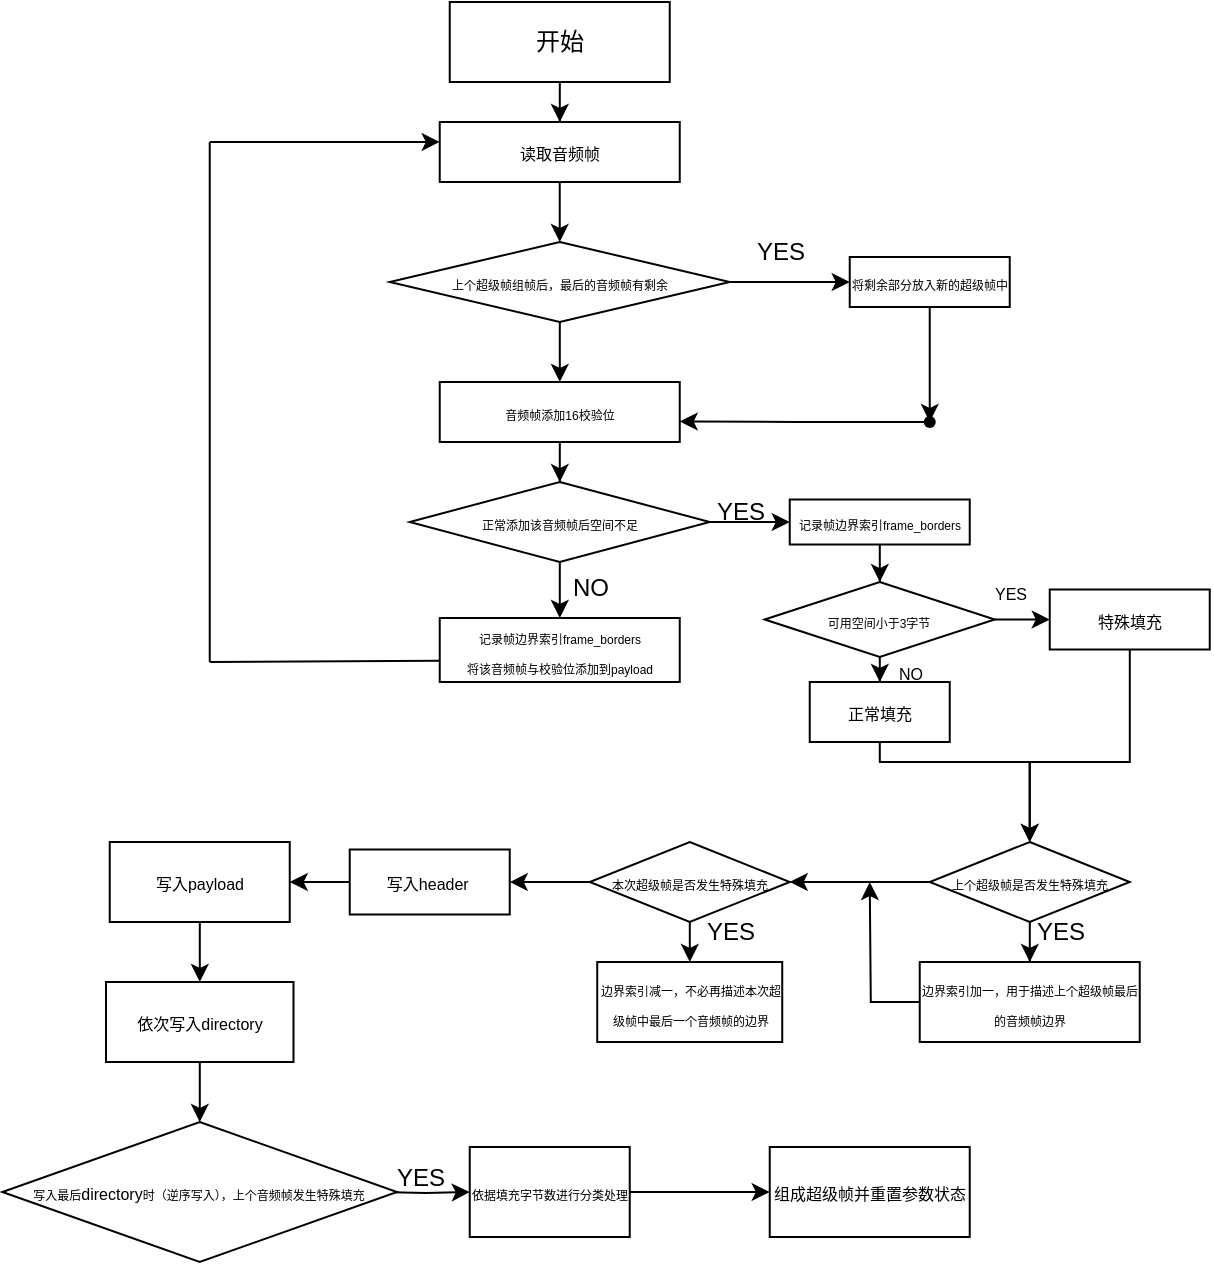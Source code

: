 <mxfile version="26.2.3">
  <diagram name="第 1 页" id="n6e04V7jjncT3Dm4Qbx1">
    <mxGraphModel dx="476" dy="1411" grid="1" gridSize="10" guides="1" tooltips="1" connect="1" arrows="1" fold="1" page="1" pageScale="1" pageWidth="827" pageHeight="1169" math="0" shadow="0">
      <root>
        <mxCell id="0" />
        <mxCell id="1" parent="0" />
        <mxCell id="FQrFjegRPgmL6ipm70EM-15" value="" style="edgeStyle=orthogonalEdgeStyle;rounded=0;orthogonalLoop=1;jettySize=auto;html=1;" parent="1" source="H_5QPLYrO2WsYd4f-BC5-1" target="FQrFjegRPgmL6ipm70EM-16" edge="1">
          <mxGeometry relative="1" as="geometry">
            <mxPoint x="364.87" y="-1010" as="targetPoint" />
          </mxGeometry>
        </mxCell>
        <mxCell id="H_5QPLYrO2WsYd4f-BC5-1" value="开始" style="rounded=0;whiteSpace=wrap;html=1;" parent="1" vertex="1">
          <mxGeometry x="309.87" y="-1090" width="110" height="40" as="geometry" />
        </mxCell>
        <mxCell id="H_5QPLYrO2WsYd4f-BC5-11" value="" style="edgeStyle=orthogonalEdgeStyle;rounded=0;orthogonalLoop=1;jettySize=auto;html=1;" parent="1" source="H_5QPLYrO2WsYd4f-BC5-8" target="H_5QPLYrO2WsYd4f-BC5-10" edge="1">
          <mxGeometry relative="1" as="geometry" />
        </mxCell>
        <mxCell id="H_5QPLYrO2WsYd4f-BC5-14" value="" style="edgeStyle=orthogonalEdgeStyle;rounded=0;orthogonalLoop=1;jettySize=auto;html=1;" parent="1" source="H_5QPLYrO2WsYd4f-BC5-8" target="H_5QPLYrO2WsYd4f-BC5-13" edge="1">
          <mxGeometry relative="1" as="geometry" />
        </mxCell>
        <mxCell id="H_5QPLYrO2WsYd4f-BC5-8" value="&lt;font style=&quot;font-size: 6px;&quot;&gt;上个超级帧组帧后，最后的音频帧有剩余&lt;/font&gt;" style="rhombus;whiteSpace=wrap;html=1;rounded=0;" parent="1" vertex="1">
          <mxGeometry x="279.87" y="-970" width="170" height="40" as="geometry" />
        </mxCell>
        <mxCell id="H_5QPLYrO2WsYd4f-BC5-16" value="" style="edgeStyle=orthogonalEdgeStyle;rounded=0;orthogonalLoop=1;jettySize=auto;html=1;" parent="1" source="H_5QPLYrO2WsYd4f-BC5-10" target="H_5QPLYrO2WsYd4f-BC5-15" edge="1">
          <mxGeometry relative="1" as="geometry" />
        </mxCell>
        <mxCell id="H_5QPLYrO2WsYd4f-BC5-10" value="&lt;font style=&quot;font-size: 6px;&quot;&gt;将剩余部分放入新的超级帧中&lt;/font&gt;" style="whiteSpace=wrap;html=1;rounded=0;" parent="1" vertex="1">
          <mxGeometry x="509.87" y="-962.5" width="80" height="25" as="geometry" />
        </mxCell>
        <mxCell id="H_5QPLYrO2WsYd4f-BC5-12" value="YES" style="text;html=1;align=center;verticalAlign=middle;resizable=0;points=[];autosize=1;strokeColor=none;fillColor=none;" parent="1" vertex="1">
          <mxGeometry x="449.87" y="-980" width="50" height="30" as="geometry" />
        </mxCell>
        <mxCell id="H_5QPLYrO2WsYd4f-BC5-21" value="" style="edgeStyle=orthogonalEdgeStyle;rounded=0;orthogonalLoop=1;jettySize=auto;html=1;" parent="1" source="H_5QPLYrO2WsYd4f-BC5-13" target="H_5QPLYrO2WsYd4f-BC5-20" edge="1">
          <mxGeometry relative="1" as="geometry" />
        </mxCell>
        <mxCell id="H_5QPLYrO2WsYd4f-BC5-13" value="&lt;font style=&quot;font-size: 6px;&quot;&gt;音频帧添加16校验位&lt;/font&gt;" style="rounded=0;whiteSpace=wrap;html=1;" parent="1" vertex="1">
          <mxGeometry x="304.87" y="-900" width="120" height="30" as="geometry" />
        </mxCell>
        <mxCell id="H_5QPLYrO2WsYd4f-BC5-17" value="" style="edgeStyle=orthogonalEdgeStyle;rounded=0;orthogonalLoop=1;jettySize=auto;html=1;" parent="1" source="H_5QPLYrO2WsYd4f-BC5-15" edge="1">
          <mxGeometry relative="1" as="geometry">
            <mxPoint x="549.87" y="-880.25" as="sourcePoint" />
            <mxPoint x="424.87" y="-880.25" as="targetPoint" />
            <Array as="points" />
          </mxGeometry>
        </mxCell>
        <mxCell id="FQrFjegRPgmL6ipm70EM-2" value="" style="edgeStyle=orthogonalEdgeStyle;rounded=0;orthogonalLoop=1;jettySize=auto;html=1;" parent="1" source="H_5QPLYrO2WsYd4f-BC5-20" target="FQrFjegRPgmL6ipm70EM-1" edge="1">
          <mxGeometry relative="1" as="geometry" />
        </mxCell>
        <mxCell id="FQrFjegRPgmL6ipm70EM-5" value="" style="edgeStyle=orthogonalEdgeStyle;rounded=0;orthogonalLoop=1;jettySize=auto;html=1;" parent="1" source="H_5QPLYrO2WsYd4f-BC5-20" target="FQrFjegRPgmL6ipm70EM-4" edge="1">
          <mxGeometry relative="1" as="geometry" />
        </mxCell>
        <mxCell id="H_5QPLYrO2WsYd4f-BC5-20" value="&lt;font style=&quot;font-size: 6px;&quot;&gt;正常添加该音频帧后空间不足&lt;/font&gt;" style="rhombus;whiteSpace=wrap;html=1;rounded=0;" parent="1" vertex="1">
          <mxGeometry x="289.87" y="-850" width="150" height="40" as="geometry" />
        </mxCell>
        <mxCell id="H_5QPLYrO2WsYd4f-BC5-23" value="" style="edgeStyle=orthogonalEdgeStyle;rounded=0;orthogonalLoop=1;jettySize=auto;html=1;" parent="1" target="H_5QPLYrO2WsYd4f-BC5-15" edge="1">
          <mxGeometry relative="1" as="geometry">
            <mxPoint x="549.87" y="-880.25" as="sourcePoint" />
            <mxPoint x="424.87" y="-880.25" as="targetPoint" />
            <Array as="points" />
          </mxGeometry>
        </mxCell>
        <mxCell id="H_5QPLYrO2WsYd4f-BC5-15" value="" style="shape=waypoint;sketch=0;size=6;pointerEvents=1;points=[];fillColor=default;resizable=0;rotatable=0;perimeter=centerPerimeter;snapToPoint=1;rounded=0;" parent="1" vertex="1">
          <mxGeometry x="539.87" y="-890" width="20" height="20" as="geometry" />
        </mxCell>
        <mxCell id="FQrFjegRPgmL6ipm70EM-1" value="&lt;div&gt;&lt;span style=&quot;font-size: 6px; background-color: transparent; color: light-dark(rgb(0, 0, 0), rgb(255, 255, 255));&quot;&gt;记录帧边界索引frame_borders&lt;/span&gt;&lt;/div&gt;&lt;div&gt;&lt;span style=&quot;font-size: 6px; background-color: transparent; color: light-dark(rgb(0, 0, 0), rgb(255, 255, 255));&quot;&gt;将该音频帧与校验位添加到payload&lt;/span&gt;&lt;/div&gt;" style="rounded=0;whiteSpace=wrap;html=1;" parent="1" vertex="1">
          <mxGeometry x="304.87" y="-782" width="120" height="32" as="geometry" />
        </mxCell>
        <mxCell id="FQrFjegRPgmL6ipm70EM-3" value="NO" style="text;html=1;align=center;verticalAlign=middle;resizable=0;points=[];autosize=1;strokeColor=none;fillColor=none;" parent="1" vertex="1">
          <mxGeometry x="359.87" y="-812" width="40" height="30" as="geometry" />
        </mxCell>
        <mxCell id="FQrFjegRPgmL6ipm70EM-9" value="" style="edgeStyle=orthogonalEdgeStyle;rounded=0;orthogonalLoop=1;jettySize=auto;html=1;" parent="1" source="FQrFjegRPgmL6ipm70EM-4" target="FQrFjegRPgmL6ipm70EM-8" edge="1">
          <mxGeometry relative="1" as="geometry" />
        </mxCell>
        <mxCell id="FQrFjegRPgmL6ipm70EM-4" value="&lt;font style=&quot;font-size: 6px;&quot;&gt;记录帧边界索引&lt;/font&gt;&lt;span style=&quot;font-size: 6px;&quot;&gt;frame_borders&lt;/span&gt;" style="whiteSpace=wrap;html=1;rounded=0;" parent="1" vertex="1">
          <mxGeometry x="479.87" y="-841.25" width="90" height="22.5" as="geometry" />
        </mxCell>
        <mxCell id="FQrFjegRPgmL6ipm70EM-26" value="" style="edgeStyle=orthogonalEdgeStyle;rounded=0;orthogonalLoop=1;jettySize=auto;html=1;" parent="1" source="FQrFjegRPgmL6ipm70EM-8" target="FQrFjegRPgmL6ipm70EM-25" edge="1">
          <mxGeometry relative="1" as="geometry" />
        </mxCell>
        <mxCell id="FQrFjegRPgmL6ipm70EM-28" value="" style="edgeStyle=orthogonalEdgeStyle;rounded=0;orthogonalLoop=1;jettySize=auto;html=1;" parent="1" source="FQrFjegRPgmL6ipm70EM-8" target="FQrFjegRPgmL6ipm70EM-27" edge="1">
          <mxGeometry relative="1" as="geometry" />
        </mxCell>
        <mxCell id="FQrFjegRPgmL6ipm70EM-8" value="&lt;font style=&quot;font-size: 6px;&quot;&gt;可用空间小于3字节&lt;/font&gt;" style="rhombus;whiteSpace=wrap;html=1;rounded=0;" parent="1" vertex="1">
          <mxGeometry x="467.37" y="-800" width="115" height="37.5" as="geometry" />
        </mxCell>
        <mxCell id="FQrFjegRPgmL6ipm70EM-10" value="YES" style="text;html=1;align=center;verticalAlign=middle;resizable=0;points=[];autosize=1;strokeColor=none;fillColor=none;" parent="1" vertex="1">
          <mxGeometry x="429.87" y="-850" width="50" height="30" as="geometry" />
        </mxCell>
        <mxCell id="FQrFjegRPgmL6ipm70EM-16" value="&lt;font style=&quot;font-size: 8px;&quot;&gt;读取音频帧&lt;/font&gt;" style="rounded=0;whiteSpace=wrap;html=1;" parent="1" vertex="1">
          <mxGeometry x="304.87" y="-1030" width="120" height="30" as="geometry" />
        </mxCell>
        <mxCell id="FQrFjegRPgmL6ipm70EM-19" value="" style="endArrow=classic;html=1;rounded=0;exitX=0.5;exitY=1;exitDx=0;exitDy=0;entryX=0.5;entryY=0;entryDx=0;entryDy=0;" parent="1" source="FQrFjegRPgmL6ipm70EM-16" target="H_5QPLYrO2WsYd4f-BC5-8" edge="1">
          <mxGeometry width="50" height="50" relative="1" as="geometry">
            <mxPoint x="359.87" y="-950" as="sourcePoint" />
            <mxPoint x="409.87" y="-1000" as="targetPoint" />
          </mxGeometry>
        </mxCell>
        <mxCell id="FQrFjegRPgmL6ipm70EM-22" value="" style="endArrow=none;html=1;rounded=0;" parent="1" edge="1">
          <mxGeometry width="50" height="50" relative="1" as="geometry">
            <mxPoint x="189.87" y="-760" as="sourcePoint" />
            <mxPoint x="189.87" y="-1020" as="targetPoint" />
          </mxGeometry>
        </mxCell>
        <mxCell id="FQrFjegRPgmL6ipm70EM-23" value="" style="endArrow=classic;html=1;rounded=0;entryX=0;entryY=0.333;entryDx=0;entryDy=0;entryPerimeter=0;" parent="1" target="FQrFjegRPgmL6ipm70EM-16" edge="1">
          <mxGeometry width="50" height="50" relative="1" as="geometry">
            <mxPoint x="189.87" y="-1020" as="sourcePoint" />
            <mxPoint x="409.87" y="-920" as="targetPoint" />
          </mxGeometry>
        </mxCell>
        <mxCell id="FQrFjegRPgmL6ipm70EM-24" value="" style="endArrow=none;html=1;rounded=0;exitX=0;exitY=0.669;exitDx=0;exitDy=0;exitPerimeter=0;" parent="1" source="FQrFjegRPgmL6ipm70EM-1" edge="1">
          <mxGeometry width="50" height="50" relative="1" as="geometry">
            <mxPoint x="304.87" y="-762.172" as="sourcePoint" />
            <mxPoint x="189.87" y="-760" as="targetPoint" />
          </mxGeometry>
        </mxCell>
        <mxCell id="FQrFjegRPgmL6ipm70EM-31" value="" style="edgeStyle=orthogonalEdgeStyle;rounded=0;orthogonalLoop=1;jettySize=auto;html=1;" parent="1" source="FQrFjegRPgmL6ipm70EM-25" target="FQrFjegRPgmL6ipm70EM-29" edge="1">
          <mxGeometry relative="1" as="geometry">
            <Array as="points">
              <mxPoint x="524.87" y="-710" />
              <mxPoint x="599.87" y="-710" />
            </Array>
          </mxGeometry>
        </mxCell>
        <mxCell id="FQrFjegRPgmL6ipm70EM-25" value="&lt;font style=&quot;font-size: 8px;&quot;&gt;正常填充&lt;/font&gt;" style="whiteSpace=wrap;html=1;rounded=0;" parent="1" vertex="1">
          <mxGeometry x="489.87" y="-750" width="70" height="30" as="geometry" />
        </mxCell>
        <mxCell id="FQrFjegRPgmL6ipm70EM-30" value="" style="edgeStyle=orthogonalEdgeStyle;rounded=0;orthogonalLoop=1;jettySize=auto;html=1;" parent="1" source="FQrFjegRPgmL6ipm70EM-27" target="FQrFjegRPgmL6ipm70EM-29" edge="1">
          <mxGeometry relative="1" as="geometry">
            <Array as="points">
              <mxPoint x="649.87" y="-710" />
              <mxPoint x="599.87" y="-710" />
            </Array>
          </mxGeometry>
        </mxCell>
        <mxCell id="FQrFjegRPgmL6ipm70EM-27" value="&lt;font style=&quot;font-size: 8px;&quot;&gt;特殊填充&lt;/font&gt;" style="whiteSpace=wrap;html=1;rounded=0;" parent="1" vertex="1">
          <mxGeometry x="609.87" y="-796.25" width="80" height="30" as="geometry" />
        </mxCell>
        <mxCell id="FQrFjegRPgmL6ipm70EM-37" value="" style="edgeStyle=orthogonalEdgeStyle;rounded=0;orthogonalLoop=1;jettySize=auto;html=1;" parent="1" source="FQrFjegRPgmL6ipm70EM-29" target="FQrFjegRPgmL6ipm70EM-36" edge="1">
          <mxGeometry relative="1" as="geometry" />
        </mxCell>
        <mxCell id="FQrFjegRPgmL6ipm70EM-41" value="" style="edgeStyle=orthogonalEdgeStyle;rounded=0;orthogonalLoop=1;jettySize=auto;html=1;" parent="1" source="FQrFjegRPgmL6ipm70EM-29" target="FQrFjegRPgmL6ipm70EM-40" edge="1">
          <mxGeometry relative="1" as="geometry" />
        </mxCell>
        <mxCell id="FQrFjegRPgmL6ipm70EM-29" value="&lt;font style=&quot;font-size: 6px;&quot;&gt;上个超级帧是否发生特殊填充&lt;/font&gt;" style="rhombus;whiteSpace=wrap;html=1;rounded=0;" parent="1" vertex="1">
          <mxGeometry x="549.87" y="-670" width="100" height="40" as="geometry" />
        </mxCell>
        <mxCell id="FQrFjegRPgmL6ipm70EM-42" style="edgeStyle=orthogonalEdgeStyle;rounded=0;orthogonalLoop=1;jettySize=auto;html=1;" parent="1" source="FQrFjegRPgmL6ipm70EM-36" edge="1">
          <mxGeometry relative="1" as="geometry">
            <mxPoint x="519.87" y="-650" as="targetPoint" />
          </mxGeometry>
        </mxCell>
        <mxCell id="FQrFjegRPgmL6ipm70EM-36" value="&lt;span style=&quot;font-size: 6px;&quot;&gt;边界索引加一，用于描述上个超级帧最后的音频帧边界&lt;/span&gt;" style="whiteSpace=wrap;html=1;rounded=0;" parent="1" vertex="1">
          <mxGeometry x="544.87" y="-610" width="110" height="40" as="geometry" />
        </mxCell>
        <mxCell id="FQrFjegRPgmL6ipm70EM-38" value="&lt;font style=&quot;font-size: 6px;&quot;&gt;边界索引减一，不必再描述本次超级帧中最后一个音频帧的边界&lt;/font&gt;" style="whiteSpace=wrap;html=1;rounded=0;" parent="1" vertex="1">
          <mxGeometry x="383.62" y="-610" width="92.5" height="40" as="geometry" />
        </mxCell>
        <mxCell id="FQrFjegRPgmL6ipm70EM-43" value="" style="edgeStyle=orthogonalEdgeStyle;rounded=0;orthogonalLoop=1;jettySize=auto;html=1;" parent="1" source="FQrFjegRPgmL6ipm70EM-40" target="FQrFjegRPgmL6ipm70EM-38" edge="1">
          <mxGeometry relative="1" as="geometry" />
        </mxCell>
        <mxCell id="FQrFjegRPgmL6ipm70EM-47" value="" style="edgeStyle=orthogonalEdgeStyle;rounded=0;orthogonalLoop=1;jettySize=auto;html=1;" parent="1" source="FQrFjegRPgmL6ipm70EM-40" target="FQrFjegRPgmL6ipm70EM-46" edge="1">
          <mxGeometry relative="1" as="geometry" />
        </mxCell>
        <mxCell id="FQrFjegRPgmL6ipm70EM-40" value="&lt;span style=&quot;font-size: 6px;&quot;&gt;本次超级帧是否发生特殊填充&lt;/span&gt;" style="rhombus;whiteSpace=wrap;html=1;rounded=0;" parent="1" vertex="1">
          <mxGeometry x="379.87" y="-670" width="100" height="40" as="geometry" />
        </mxCell>
        <mxCell id="FQrFjegRPgmL6ipm70EM-44" value="YES" style="text;html=1;align=center;verticalAlign=middle;resizable=0;points=[];autosize=1;strokeColor=none;fillColor=none;" parent="1" vertex="1">
          <mxGeometry x="589.87" y="-640" width="50" height="30" as="geometry" />
        </mxCell>
        <mxCell id="FQrFjegRPgmL6ipm70EM-45" value="YES" style="text;html=1;align=center;verticalAlign=middle;resizable=0;points=[];autosize=1;strokeColor=none;fillColor=none;" parent="1" vertex="1">
          <mxGeometry x="424.87" y="-640" width="50" height="30" as="geometry" />
        </mxCell>
        <mxCell id="FQrFjegRPgmL6ipm70EM-49" value="" style="edgeStyle=orthogonalEdgeStyle;rounded=0;orthogonalLoop=1;jettySize=auto;html=1;" parent="1" source="FQrFjegRPgmL6ipm70EM-46" target="FQrFjegRPgmL6ipm70EM-48" edge="1">
          <mxGeometry relative="1" as="geometry" />
        </mxCell>
        <mxCell id="FQrFjegRPgmL6ipm70EM-46" value="&lt;font style=&quot;font-size: 8px;&quot;&gt;写入header&amp;nbsp;&lt;/font&gt;" style="whiteSpace=wrap;html=1;rounded=0;" parent="1" vertex="1">
          <mxGeometry x="259.87" y="-666.25" width="80" height="32.5" as="geometry" />
        </mxCell>
        <mxCell id="FQrFjegRPgmL6ipm70EM-51" value="" style="edgeStyle=orthogonalEdgeStyle;rounded=0;orthogonalLoop=1;jettySize=auto;html=1;" parent="1" source="FQrFjegRPgmL6ipm70EM-48" target="FQrFjegRPgmL6ipm70EM-50" edge="1">
          <mxGeometry relative="1" as="geometry" />
        </mxCell>
        <mxCell id="FQrFjegRPgmL6ipm70EM-48" value="&lt;font style=&quot;font-size: 8px;&quot;&gt;写入payload&lt;/font&gt;" style="whiteSpace=wrap;html=1;rounded=0;" parent="1" vertex="1">
          <mxGeometry x="139.87" y="-670" width="90" height="40" as="geometry" />
        </mxCell>
        <mxCell id="FQrFjegRPgmL6ipm70EM-53" value="" style="edgeStyle=orthogonalEdgeStyle;rounded=0;orthogonalLoop=1;jettySize=auto;html=1;" parent="1" source="FQrFjegRPgmL6ipm70EM-50" edge="1">
          <mxGeometry relative="1" as="geometry">
            <mxPoint x="184.87" y="-530" as="targetPoint" />
          </mxGeometry>
        </mxCell>
        <mxCell id="FQrFjegRPgmL6ipm70EM-50" value="&lt;font style=&quot;font-size: 8px;&quot;&gt;依次写入directory&lt;/font&gt;" style="whiteSpace=wrap;html=1;rounded=0;" parent="1" vertex="1">
          <mxGeometry x="138" y="-600" width="93.75" height="40" as="geometry" />
        </mxCell>
        <mxCell id="FQrFjegRPgmL6ipm70EM-55" value="" style="edgeStyle=orthogonalEdgeStyle;rounded=0;orthogonalLoop=1;jettySize=auto;html=1;" parent="1" target="FQrFjegRPgmL6ipm70EM-54" edge="1">
          <mxGeometry relative="1" as="geometry">
            <mxPoint x="274.87" y="-495" as="sourcePoint" />
          </mxGeometry>
        </mxCell>
        <mxCell id="FQrFjegRPgmL6ipm70EM-52" value="&lt;font style=&quot;font-size: 6px;&quot;&gt;写入最后&lt;span style=&quot;font-size: 8px;&quot;&gt;directory&lt;/span&gt;时（逆序写入），上个音频帧发生特殊填充&lt;/font&gt;" style="rhombus;whiteSpace=wrap;html=1;rounded=0;" parent="1" vertex="1">
          <mxGeometry x="86.21" y="-530" width="197.31" height="70" as="geometry" />
        </mxCell>
        <mxCell id="FQrFjegRPgmL6ipm70EM-66" value="" style="edgeStyle=orthogonalEdgeStyle;rounded=0;orthogonalLoop=1;jettySize=auto;html=1;" parent="1" source="FQrFjegRPgmL6ipm70EM-54" target="FQrFjegRPgmL6ipm70EM-65" edge="1">
          <mxGeometry relative="1" as="geometry" />
        </mxCell>
        <mxCell id="FQrFjegRPgmL6ipm70EM-54" value="&lt;font style=&quot;font-size: 6px;&quot;&gt;依据填充字节数进行分类处理&lt;/font&gt;" style="whiteSpace=wrap;html=1;rounded=0;" parent="1" vertex="1">
          <mxGeometry x="319.87" y="-517.5" width="80" height="45" as="geometry" />
        </mxCell>
        <mxCell id="FQrFjegRPgmL6ipm70EM-62" value="&lt;font style=&quot;font-size: 8px;&quot;&gt;YES&lt;/font&gt;" style="text;html=1;align=center;verticalAlign=middle;resizable=0;points=[];autosize=1;strokeColor=none;fillColor=none;" parent="1" vertex="1">
          <mxGeometry x="569.87" y="-810" width="40" height="30" as="geometry" />
        </mxCell>
        <mxCell id="FQrFjegRPgmL6ipm70EM-63" value="&lt;font style=&quot;font-size: 8px;&quot;&gt;NO&lt;/font&gt;" style="text;html=1;align=center;verticalAlign=middle;resizable=0;points=[];autosize=1;strokeColor=none;fillColor=none;" parent="1" vertex="1">
          <mxGeometry x="519.87" y="-770" width="40" height="30" as="geometry" />
        </mxCell>
        <mxCell id="FQrFjegRPgmL6ipm70EM-64" value="YES" style="text;html=1;align=center;verticalAlign=middle;resizable=0;points=[];autosize=1;strokeColor=none;fillColor=none;" parent="1" vertex="1">
          <mxGeometry x="269.87" y="-517.5" width="50" height="30" as="geometry" />
        </mxCell>
        <mxCell id="FQrFjegRPgmL6ipm70EM-65" value="&lt;font style=&quot;font-size: 8px;&quot;&gt;组成超级帧并重置参数状态&lt;/font&gt;" style="whiteSpace=wrap;html=1;rounded=0;" parent="1" vertex="1">
          <mxGeometry x="469.87" y="-517.5" width="100" height="45" as="geometry" />
        </mxCell>
      </root>
    </mxGraphModel>
  </diagram>
</mxfile>
